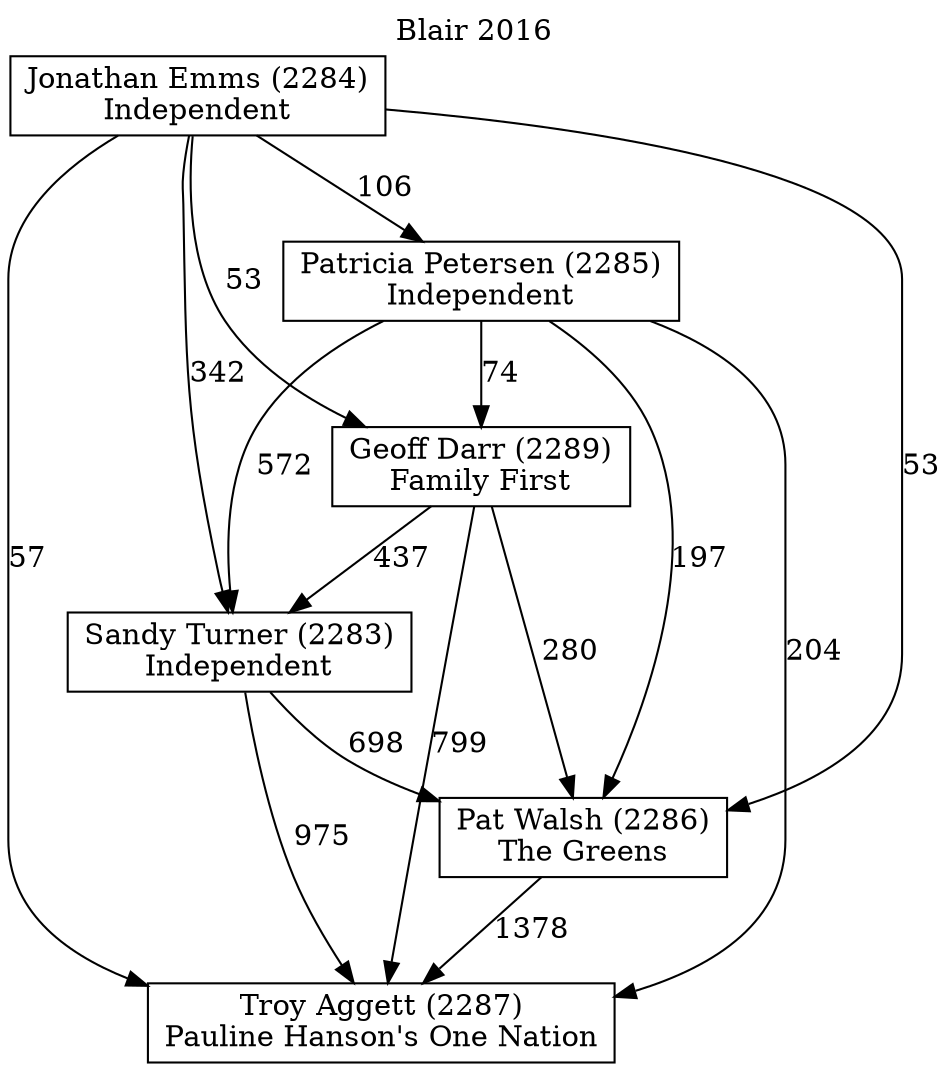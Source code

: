 // House preference flow
digraph "Troy Aggett (2287)_Blair_2016" {
	graph [label="Blair 2016" labelloc=t mclimit=10]
	node [shape=box]
	"Troy Aggett (2287)" [label="Troy Aggett (2287)
Pauline Hanson's One Nation"]
	"Pat Walsh (2286)" [label="Pat Walsh (2286)
The Greens"]
	"Sandy Turner (2283)" [label="Sandy Turner (2283)
Independent"]
	"Geoff Darr (2289)" [label="Geoff Darr (2289)
Family First"]
	"Patricia Petersen (2285)" [label="Patricia Petersen (2285)
Independent"]
	"Jonathan Emms (2284)" [label="Jonathan Emms (2284)
Independent"]
	"Pat Walsh (2286)" -> "Troy Aggett (2287)" [label=1378]
	"Sandy Turner (2283)" -> "Pat Walsh (2286)" [label=698]
	"Geoff Darr (2289)" -> "Sandy Turner (2283)" [label=437]
	"Patricia Petersen (2285)" -> "Geoff Darr (2289)" [label=74]
	"Jonathan Emms (2284)" -> "Patricia Petersen (2285)" [label=106]
	"Sandy Turner (2283)" -> "Troy Aggett (2287)" [label=975]
	"Geoff Darr (2289)" -> "Troy Aggett (2287)" [label=799]
	"Patricia Petersen (2285)" -> "Troy Aggett (2287)" [label=204]
	"Jonathan Emms (2284)" -> "Troy Aggett (2287)" [label=57]
	"Jonathan Emms (2284)" -> "Geoff Darr (2289)" [label=53]
	"Patricia Petersen (2285)" -> "Sandy Turner (2283)" [label=572]
	"Jonathan Emms (2284)" -> "Sandy Turner (2283)" [label=342]
	"Geoff Darr (2289)" -> "Pat Walsh (2286)" [label=280]
	"Patricia Petersen (2285)" -> "Pat Walsh (2286)" [label=197]
	"Jonathan Emms (2284)" -> "Pat Walsh (2286)" [label=53]
}
